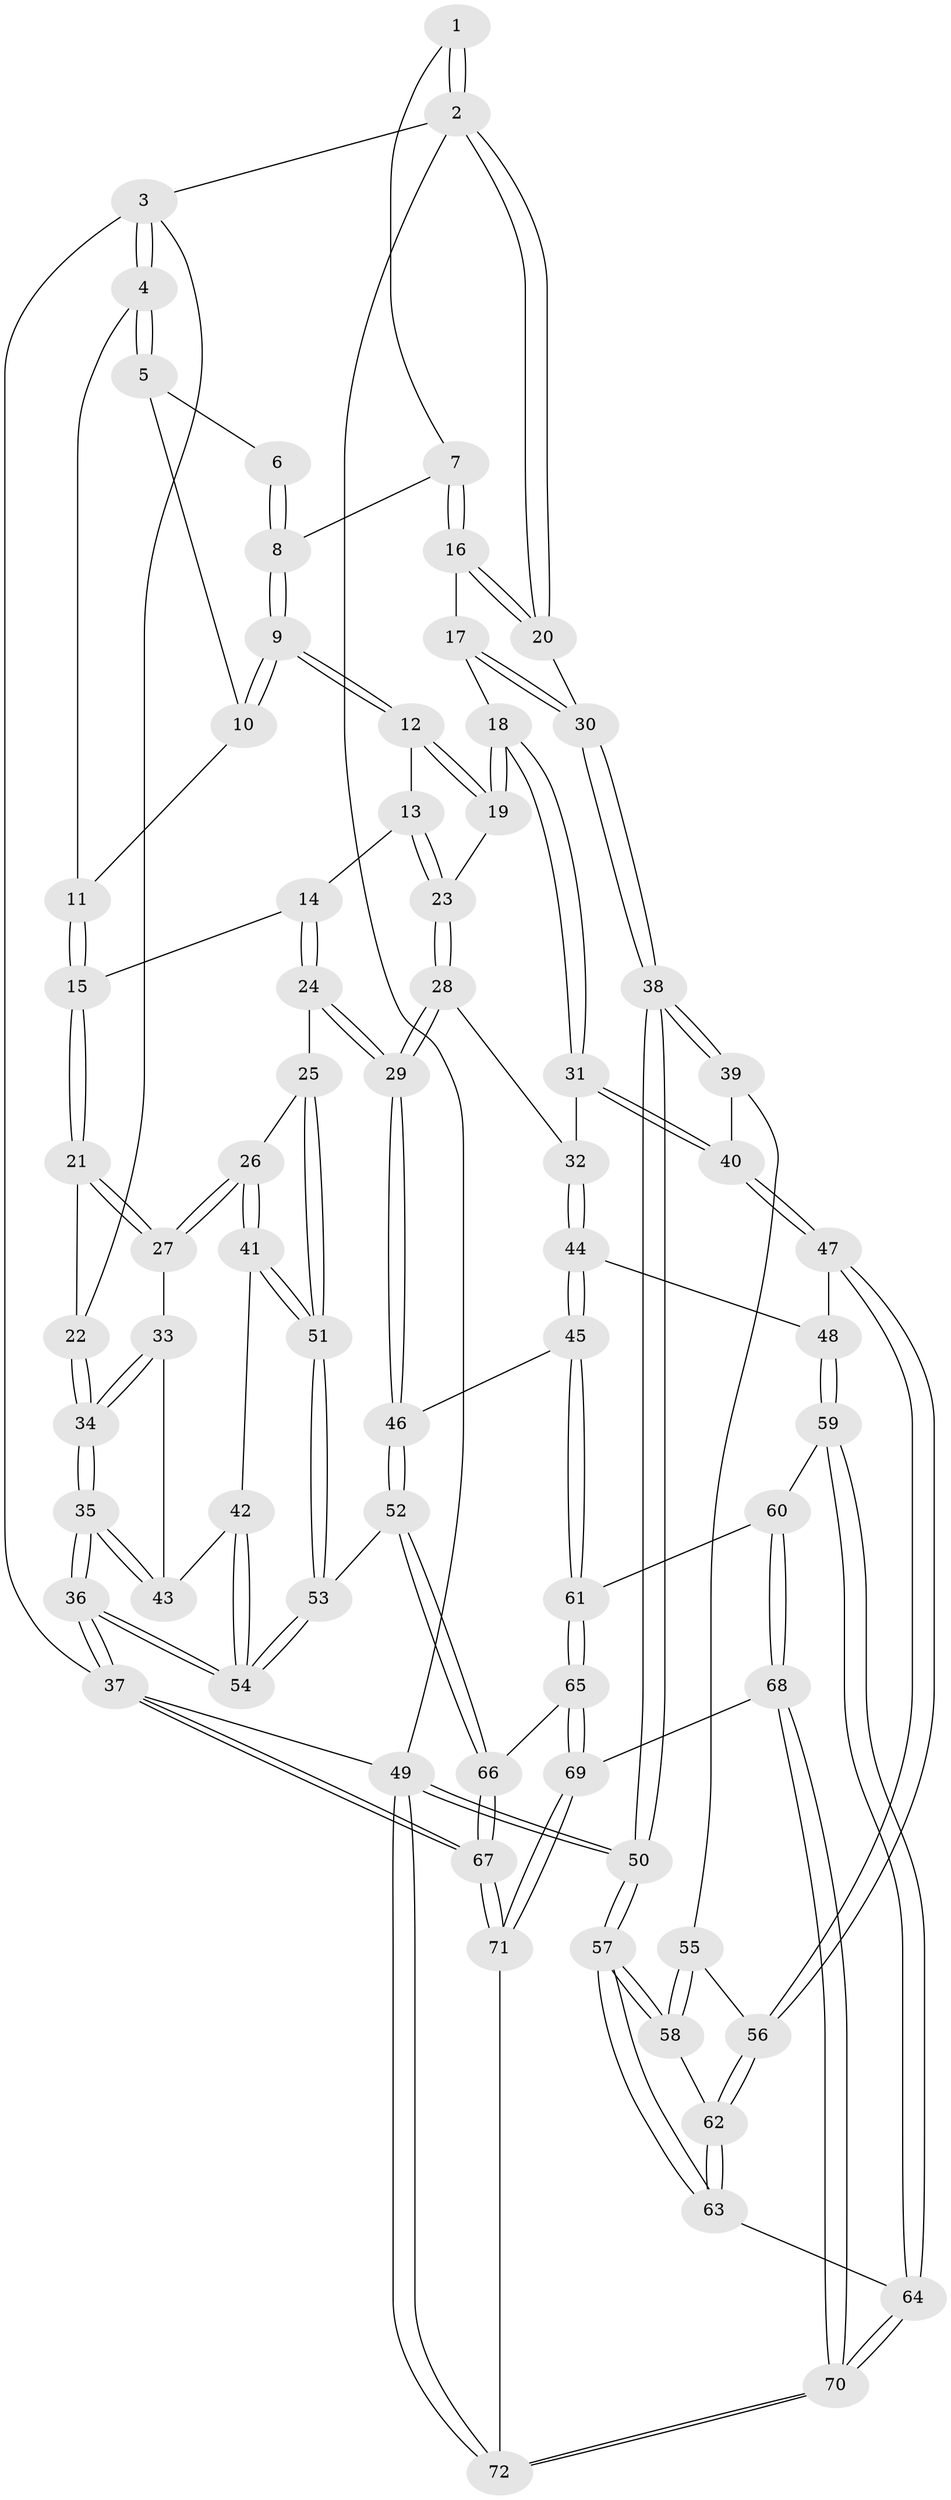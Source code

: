 // coarse degree distribution, {2: 0.18181818181818182, 5: 0.13636363636363635, 4: 0.36363636363636365, 3: 0.2727272727272727, 7: 0.045454545454545456}
// Generated by graph-tools (version 1.1) at 2025/54/03/04/25 22:54:45]
// undirected, 72 vertices, 177 edges
graph export_dot {
  node [color=gray90,style=filled];
  1 [pos="+0.7975201502451453+0"];
  2 [pos="+1+0"];
  3 [pos="+0+0"];
  4 [pos="+0+0"];
  5 [pos="+0.45693700175548163+0"];
  6 [pos="+0.7151313283370809+0"];
  7 [pos="+0.6813000052484546+0.17608692153077743"];
  8 [pos="+0.6329369324821169+0.17117720062521966"];
  9 [pos="+0.5745199598743348+0.17082303721509998"];
  10 [pos="+0.5213410817844173+0.10833100120101367"];
  11 [pos="+0.30299098502590627+0.17114924060018497"];
  12 [pos="+0.5738862220611473+0.172168726799813"];
  13 [pos="+0.46949657425623953+0.3476712416114843"];
  14 [pos="+0.4359334498916283+0.3557546946519769"];
  15 [pos="+0.3059108488830837+0.32315083841021863"];
  16 [pos="+0.7259032052441511+0.19295128666808214"];
  17 [pos="+0.7908063141976713+0.3679439144997677"];
  18 [pos="+0.71392054275122+0.464977980264966"];
  19 [pos="+0.6691227999486375+0.4507343912051252"];
  20 [pos="+1+0"];
  21 [pos="+0.2110667908808797+0.37727513782644667"];
  22 [pos="+0+0"];
  23 [pos="+0.5545149510673966+0.4318817965624054"];
  24 [pos="+0.3736594869296398+0.5995367235519501"];
  25 [pos="+0.32137001476587534+0.5947805733587794"];
  26 [pos="+0.2935716659607728+0.5798652504234902"];
  27 [pos="+0.18248035897036835+0.4759545984412265"];
  28 [pos="+0.5047642192826788+0.5747295010304915"];
  29 [pos="+0.3873693212850548+0.6082843578082747"];
  30 [pos="+1+0.3996629724400455"];
  31 [pos="+0.7255388092324212+0.5594789351461558"];
  32 [pos="+0.5484166067810482+0.5972430139841877"];
  33 [pos="+0.1360545375353587+0.49789280899212274"];
  34 [pos="+0+0.44033246457562625"];
  35 [pos="+0+0.7929210319911754"];
  36 [pos="+0+1"];
  37 [pos="+0+1"];
  38 [pos="+1+0.5404985518339377"];
  39 [pos="+1+0.5867182905622712"];
  40 [pos="+0.746589700147466+0.596703212434958"];
  41 [pos="+0.16234485811982335+0.692523883067754"];
  42 [pos="+0.14645781087902518+0.6864062906621952"];
  43 [pos="+0.09769457485469088+0.6154973451882643"];
  44 [pos="+0.5787865997892585+0.7203182161394318"];
  45 [pos="+0.49209402266501384+0.7808908518662596"];
  46 [pos="+0.4264302488026931+0.7247840972209526"];
  47 [pos="+0.7288983982904509+0.6986428225159022"];
  48 [pos="+0.6830512445434617+0.7175203634861014"];
  49 [pos="+1+1"];
  50 [pos="+1+0.9733268907657062"];
  51 [pos="+0.2307508209178344+0.7905489481807891"];
  52 [pos="+0.2704649454390005+0.8292925915059143"];
  53 [pos="+0.2320490739175336+0.8064214096714347"];
  54 [pos="+0+0.9448030880224053"];
  55 [pos="+0.8986353061209096+0.7384608512248062"];
  56 [pos="+0.7439186740252384+0.7179992005964728"];
  57 [pos="+1+0.931618631910247"];
  58 [pos="+0.9083848556024897+0.8071527889814267"];
  59 [pos="+0.6395485021760191+0.8311297787403591"];
  60 [pos="+0.5542160479267474+0.8786467332439392"];
  61 [pos="+0.4976028811747632+0.8301394678025319"];
  62 [pos="+0.7883239474035086+0.8833140535076376"];
  63 [pos="+0.7861634650884172+0.8940239281314104"];
  64 [pos="+0.7742766748840861+0.916725576266071"];
  65 [pos="+0.3750048936180001+0.9329033517086908"];
  66 [pos="+0.30675022891401327+0.8967966184065235"];
  67 [pos="+0+1"];
  68 [pos="+0.5753686091885208+0.9267790141994451"];
  69 [pos="+0.38826572789711183+0.9838440549405301"];
  70 [pos="+0.7057771355580996+1"];
  71 [pos="+0.4411456601654448+1"];
  72 [pos="+0.7103730948264837+1"];
  1 -- 2;
  1 -- 2;
  1 -- 7;
  2 -- 3;
  2 -- 20;
  2 -- 20;
  2 -- 49;
  3 -- 4;
  3 -- 4;
  3 -- 22;
  3 -- 37;
  4 -- 5;
  4 -- 5;
  4 -- 11;
  5 -- 6;
  5 -- 10;
  6 -- 8;
  6 -- 8;
  7 -- 8;
  7 -- 16;
  7 -- 16;
  8 -- 9;
  8 -- 9;
  9 -- 10;
  9 -- 10;
  9 -- 12;
  9 -- 12;
  10 -- 11;
  11 -- 15;
  11 -- 15;
  12 -- 13;
  12 -- 19;
  12 -- 19;
  13 -- 14;
  13 -- 23;
  13 -- 23;
  14 -- 15;
  14 -- 24;
  14 -- 24;
  15 -- 21;
  15 -- 21;
  16 -- 17;
  16 -- 20;
  16 -- 20;
  17 -- 18;
  17 -- 30;
  17 -- 30;
  18 -- 19;
  18 -- 19;
  18 -- 31;
  18 -- 31;
  19 -- 23;
  20 -- 30;
  21 -- 22;
  21 -- 27;
  21 -- 27;
  22 -- 34;
  22 -- 34;
  23 -- 28;
  23 -- 28;
  24 -- 25;
  24 -- 29;
  24 -- 29;
  25 -- 26;
  25 -- 51;
  25 -- 51;
  26 -- 27;
  26 -- 27;
  26 -- 41;
  26 -- 41;
  27 -- 33;
  28 -- 29;
  28 -- 29;
  28 -- 32;
  29 -- 46;
  29 -- 46;
  30 -- 38;
  30 -- 38;
  31 -- 32;
  31 -- 40;
  31 -- 40;
  32 -- 44;
  32 -- 44;
  33 -- 34;
  33 -- 34;
  33 -- 43;
  34 -- 35;
  34 -- 35;
  35 -- 36;
  35 -- 36;
  35 -- 43;
  35 -- 43;
  36 -- 37;
  36 -- 37;
  36 -- 54;
  36 -- 54;
  37 -- 67;
  37 -- 67;
  37 -- 49;
  38 -- 39;
  38 -- 39;
  38 -- 50;
  38 -- 50;
  39 -- 40;
  39 -- 55;
  40 -- 47;
  40 -- 47;
  41 -- 42;
  41 -- 51;
  41 -- 51;
  42 -- 43;
  42 -- 54;
  42 -- 54;
  44 -- 45;
  44 -- 45;
  44 -- 48;
  45 -- 46;
  45 -- 61;
  45 -- 61;
  46 -- 52;
  46 -- 52;
  47 -- 48;
  47 -- 56;
  47 -- 56;
  48 -- 59;
  48 -- 59;
  49 -- 50;
  49 -- 50;
  49 -- 72;
  49 -- 72;
  50 -- 57;
  50 -- 57;
  51 -- 53;
  51 -- 53;
  52 -- 53;
  52 -- 66;
  52 -- 66;
  53 -- 54;
  53 -- 54;
  55 -- 56;
  55 -- 58;
  55 -- 58;
  56 -- 62;
  56 -- 62;
  57 -- 58;
  57 -- 58;
  57 -- 63;
  57 -- 63;
  58 -- 62;
  59 -- 60;
  59 -- 64;
  59 -- 64;
  60 -- 61;
  60 -- 68;
  60 -- 68;
  61 -- 65;
  61 -- 65;
  62 -- 63;
  62 -- 63;
  63 -- 64;
  64 -- 70;
  64 -- 70;
  65 -- 66;
  65 -- 69;
  65 -- 69;
  66 -- 67;
  66 -- 67;
  67 -- 71;
  67 -- 71;
  68 -- 69;
  68 -- 70;
  68 -- 70;
  69 -- 71;
  69 -- 71;
  70 -- 72;
  70 -- 72;
  71 -- 72;
}
